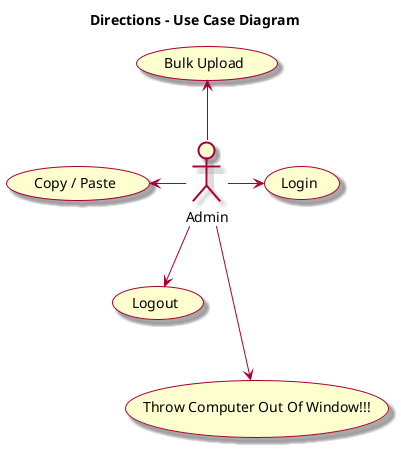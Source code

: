 @startuml Directions - Use Case Diagram

skin rose

title Directions - Use Case Diagram

actor :Admin: as A

A -> (Login)
A --> (Logout)
A -left-> (Copy / Paste)
A -up-> (Bulk Upload)
A ---> (Throw Computer Out Of Window!!!)

@enduml